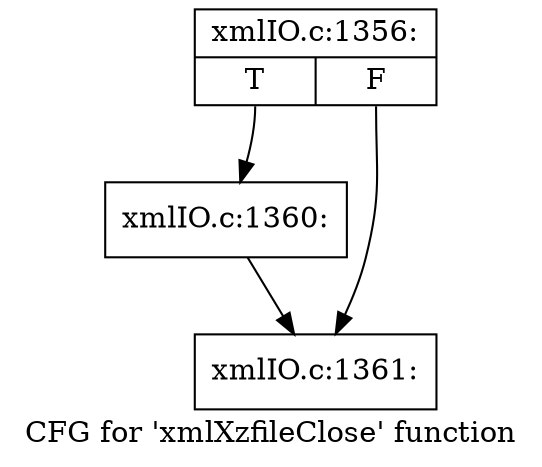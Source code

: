digraph "CFG for 'xmlXzfileClose' function" {
	label="CFG for 'xmlXzfileClose' function";

	Node0x55ed34870180 [shape=record,label="{xmlIO.c:1356:|{<s0>T|<s1>F}}"];
	Node0x55ed34870180:s0 -> Node0x55ed346a6820;
	Node0x55ed34870180:s1 -> Node0x55ed34877260;
	Node0x55ed346a6820 [shape=record,label="{xmlIO.c:1360:}"];
	Node0x55ed346a6820 -> Node0x55ed34877260;
	Node0x55ed34877260 [shape=record,label="{xmlIO.c:1361:}"];
}
